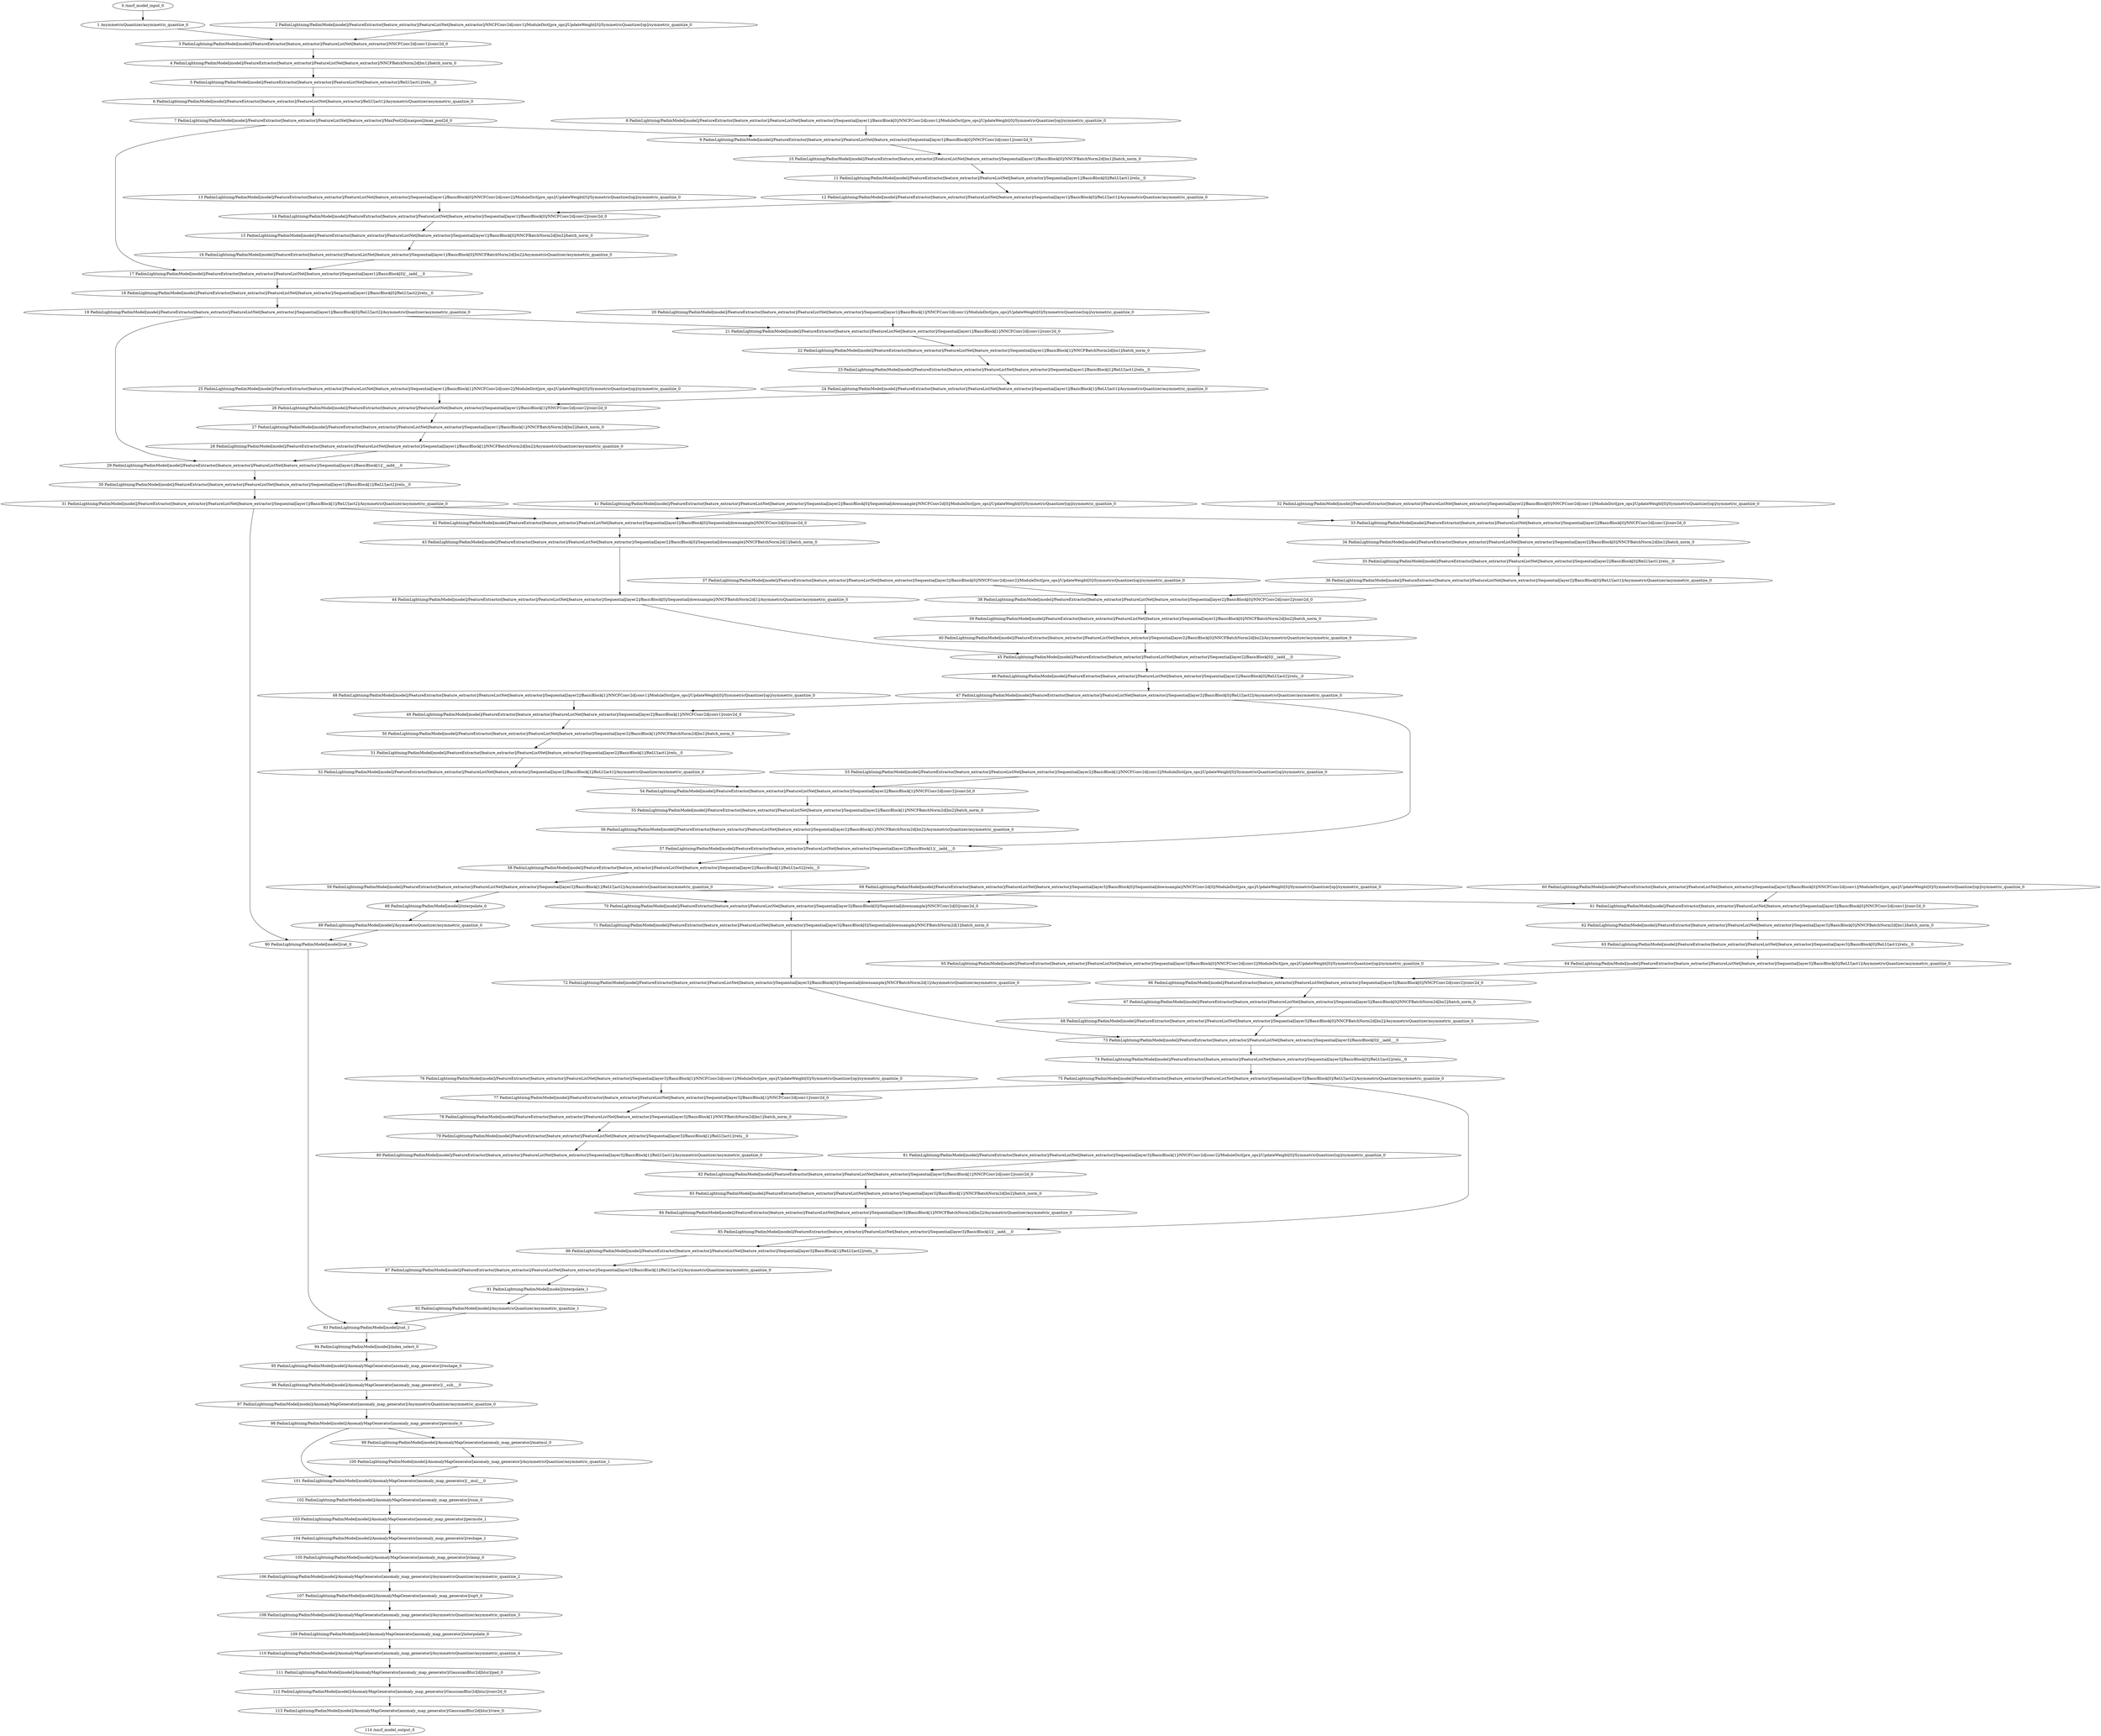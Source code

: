 strict digraph  {
"0 /nncf_model_input_0" [id=0, type=nncf_model_input];
"1 AsymmetricQuantizer/asymmetric_quantize_0" [id=1, type=asymmetric_quantize];
"2 PadimLightning/PadimModel[model]/FeatureExtractor[feature_extractor]/FeatureListNet[feature_extractor]/NNCFConv2d[conv1]/ModuleDict[pre_ops]/UpdateWeight[0]/SymmetricQuantizer[op]/symmetric_quantize_0" [id=2, type=symmetric_quantize];
"3 PadimLightning/PadimModel[model]/FeatureExtractor[feature_extractor]/FeatureListNet[feature_extractor]/NNCFConv2d[conv1]/conv2d_0" [id=3, type=conv2d];
"4 PadimLightning/PadimModel[model]/FeatureExtractor[feature_extractor]/FeatureListNet[feature_extractor]/NNCFBatchNorm2d[bn1]/batch_norm_0" [id=4, type=batch_norm];
"5 PadimLightning/PadimModel[model]/FeatureExtractor[feature_extractor]/FeatureListNet[feature_extractor]/ReLU[act1]/relu__0" [id=5, type=relu_];
"6 PadimLightning/PadimModel[model]/FeatureExtractor[feature_extractor]/FeatureListNet[feature_extractor]/ReLU[act1]/AsymmetricQuantizer/asymmetric_quantize_0" [id=6, type=asymmetric_quantize];
"7 PadimLightning/PadimModel[model]/FeatureExtractor[feature_extractor]/FeatureListNet[feature_extractor]/MaxPool2d[maxpool]/max_pool2d_0" [id=7, type=max_pool2d];
"8 PadimLightning/PadimModel[model]/FeatureExtractor[feature_extractor]/FeatureListNet[feature_extractor]/Sequential[layer1]/BasicBlock[0]/NNCFConv2d[conv1]/ModuleDict[pre_ops]/UpdateWeight[0]/SymmetricQuantizer[op]/symmetric_quantize_0" [id=8, type=symmetric_quantize];
"9 PadimLightning/PadimModel[model]/FeatureExtractor[feature_extractor]/FeatureListNet[feature_extractor]/Sequential[layer1]/BasicBlock[0]/NNCFConv2d[conv1]/conv2d_0" [id=9, type=conv2d];
"10 PadimLightning/PadimModel[model]/FeatureExtractor[feature_extractor]/FeatureListNet[feature_extractor]/Sequential[layer1]/BasicBlock[0]/NNCFBatchNorm2d[bn1]/batch_norm_0" [id=10, type=batch_norm];
"11 PadimLightning/PadimModel[model]/FeatureExtractor[feature_extractor]/FeatureListNet[feature_extractor]/Sequential[layer1]/BasicBlock[0]/ReLU[act1]/relu__0" [id=11, type=relu_];
"12 PadimLightning/PadimModel[model]/FeatureExtractor[feature_extractor]/FeatureListNet[feature_extractor]/Sequential[layer1]/BasicBlock[0]/ReLU[act1]/AsymmetricQuantizer/asymmetric_quantize_0" [id=12, type=asymmetric_quantize];
"13 PadimLightning/PadimModel[model]/FeatureExtractor[feature_extractor]/FeatureListNet[feature_extractor]/Sequential[layer1]/BasicBlock[0]/NNCFConv2d[conv2]/ModuleDict[pre_ops]/UpdateWeight[0]/SymmetricQuantizer[op]/symmetric_quantize_0" [id=13, type=symmetric_quantize];
"14 PadimLightning/PadimModel[model]/FeatureExtractor[feature_extractor]/FeatureListNet[feature_extractor]/Sequential[layer1]/BasicBlock[0]/NNCFConv2d[conv2]/conv2d_0" [id=14, type=conv2d];
"15 PadimLightning/PadimModel[model]/FeatureExtractor[feature_extractor]/FeatureListNet[feature_extractor]/Sequential[layer1]/BasicBlock[0]/NNCFBatchNorm2d[bn2]/batch_norm_0" [id=15, type=batch_norm];
"16 PadimLightning/PadimModel[model]/FeatureExtractor[feature_extractor]/FeatureListNet[feature_extractor]/Sequential[layer1]/BasicBlock[0]/NNCFBatchNorm2d[bn2]/AsymmetricQuantizer/asymmetric_quantize_0" [id=16, type=asymmetric_quantize];
"17 PadimLightning/PadimModel[model]/FeatureExtractor[feature_extractor]/FeatureListNet[feature_extractor]/Sequential[layer1]/BasicBlock[0]/__iadd___0" [id=17, type=__iadd__];
"18 PadimLightning/PadimModel[model]/FeatureExtractor[feature_extractor]/FeatureListNet[feature_extractor]/Sequential[layer1]/BasicBlock[0]/ReLU[act2]/relu__0" [id=18, type=relu_];
"19 PadimLightning/PadimModel[model]/FeatureExtractor[feature_extractor]/FeatureListNet[feature_extractor]/Sequential[layer1]/BasicBlock[0]/ReLU[act2]/AsymmetricQuantizer/asymmetric_quantize_0" [id=19, type=asymmetric_quantize];
"20 PadimLightning/PadimModel[model]/FeatureExtractor[feature_extractor]/FeatureListNet[feature_extractor]/Sequential[layer1]/BasicBlock[1]/NNCFConv2d[conv1]/ModuleDict[pre_ops]/UpdateWeight[0]/SymmetricQuantizer[op]/symmetric_quantize_0" [id=20, type=symmetric_quantize];
"21 PadimLightning/PadimModel[model]/FeatureExtractor[feature_extractor]/FeatureListNet[feature_extractor]/Sequential[layer1]/BasicBlock[1]/NNCFConv2d[conv1]/conv2d_0" [id=21, type=conv2d];
"22 PadimLightning/PadimModel[model]/FeatureExtractor[feature_extractor]/FeatureListNet[feature_extractor]/Sequential[layer1]/BasicBlock[1]/NNCFBatchNorm2d[bn1]/batch_norm_0" [id=22, type=batch_norm];
"23 PadimLightning/PadimModel[model]/FeatureExtractor[feature_extractor]/FeatureListNet[feature_extractor]/Sequential[layer1]/BasicBlock[1]/ReLU[act1]/relu__0" [id=23, type=relu_];
"24 PadimLightning/PadimModel[model]/FeatureExtractor[feature_extractor]/FeatureListNet[feature_extractor]/Sequential[layer1]/BasicBlock[1]/ReLU[act1]/AsymmetricQuantizer/asymmetric_quantize_0" [id=24, type=asymmetric_quantize];
"25 PadimLightning/PadimModel[model]/FeatureExtractor[feature_extractor]/FeatureListNet[feature_extractor]/Sequential[layer1]/BasicBlock[1]/NNCFConv2d[conv2]/ModuleDict[pre_ops]/UpdateWeight[0]/SymmetricQuantizer[op]/symmetric_quantize_0" [id=25, type=symmetric_quantize];
"26 PadimLightning/PadimModel[model]/FeatureExtractor[feature_extractor]/FeatureListNet[feature_extractor]/Sequential[layer1]/BasicBlock[1]/NNCFConv2d[conv2]/conv2d_0" [id=26, type=conv2d];
"27 PadimLightning/PadimModel[model]/FeatureExtractor[feature_extractor]/FeatureListNet[feature_extractor]/Sequential[layer1]/BasicBlock[1]/NNCFBatchNorm2d[bn2]/batch_norm_0" [id=27, type=batch_norm];
"28 PadimLightning/PadimModel[model]/FeatureExtractor[feature_extractor]/FeatureListNet[feature_extractor]/Sequential[layer1]/BasicBlock[1]/NNCFBatchNorm2d[bn2]/AsymmetricQuantizer/asymmetric_quantize_0" [id=28, type=asymmetric_quantize];
"29 PadimLightning/PadimModel[model]/FeatureExtractor[feature_extractor]/FeatureListNet[feature_extractor]/Sequential[layer1]/BasicBlock[1]/__iadd___0" [id=29, type=__iadd__];
"30 PadimLightning/PadimModel[model]/FeatureExtractor[feature_extractor]/FeatureListNet[feature_extractor]/Sequential[layer1]/BasicBlock[1]/ReLU[act2]/relu__0" [id=30, type=relu_];
"31 PadimLightning/PadimModel[model]/FeatureExtractor[feature_extractor]/FeatureListNet[feature_extractor]/Sequential[layer1]/BasicBlock[1]/ReLU[act2]/AsymmetricQuantizer/asymmetric_quantize_0" [id=31, type=asymmetric_quantize];
"32 PadimLightning/PadimModel[model]/FeatureExtractor[feature_extractor]/FeatureListNet[feature_extractor]/Sequential[layer2]/BasicBlock[0]/NNCFConv2d[conv1]/ModuleDict[pre_ops]/UpdateWeight[0]/SymmetricQuantizer[op]/symmetric_quantize_0" [id=32, type=symmetric_quantize];
"33 PadimLightning/PadimModel[model]/FeatureExtractor[feature_extractor]/FeatureListNet[feature_extractor]/Sequential[layer2]/BasicBlock[0]/NNCFConv2d[conv1]/conv2d_0" [id=33, type=conv2d];
"34 PadimLightning/PadimModel[model]/FeatureExtractor[feature_extractor]/FeatureListNet[feature_extractor]/Sequential[layer2]/BasicBlock[0]/NNCFBatchNorm2d[bn1]/batch_norm_0" [id=34, type=batch_norm];
"35 PadimLightning/PadimModel[model]/FeatureExtractor[feature_extractor]/FeatureListNet[feature_extractor]/Sequential[layer2]/BasicBlock[0]/ReLU[act1]/relu__0" [id=35, type=relu_];
"36 PadimLightning/PadimModel[model]/FeatureExtractor[feature_extractor]/FeatureListNet[feature_extractor]/Sequential[layer2]/BasicBlock[0]/ReLU[act1]/AsymmetricQuantizer/asymmetric_quantize_0" [id=36, type=asymmetric_quantize];
"37 PadimLightning/PadimModel[model]/FeatureExtractor[feature_extractor]/FeatureListNet[feature_extractor]/Sequential[layer2]/BasicBlock[0]/NNCFConv2d[conv2]/ModuleDict[pre_ops]/UpdateWeight[0]/SymmetricQuantizer[op]/symmetric_quantize_0" [id=37, type=symmetric_quantize];
"38 PadimLightning/PadimModel[model]/FeatureExtractor[feature_extractor]/FeatureListNet[feature_extractor]/Sequential[layer2]/BasicBlock[0]/NNCFConv2d[conv2]/conv2d_0" [id=38, type=conv2d];
"39 PadimLightning/PadimModel[model]/FeatureExtractor[feature_extractor]/FeatureListNet[feature_extractor]/Sequential[layer2]/BasicBlock[0]/NNCFBatchNorm2d[bn2]/batch_norm_0" [id=39, type=batch_norm];
"40 PadimLightning/PadimModel[model]/FeatureExtractor[feature_extractor]/FeatureListNet[feature_extractor]/Sequential[layer2]/BasicBlock[0]/NNCFBatchNorm2d[bn2]/AsymmetricQuantizer/asymmetric_quantize_0" [id=40, type=asymmetric_quantize];
"41 PadimLightning/PadimModel[model]/FeatureExtractor[feature_extractor]/FeatureListNet[feature_extractor]/Sequential[layer2]/BasicBlock[0]/Sequential[downsample]/NNCFConv2d[0]/ModuleDict[pre_ops]/UpdateWeight[0]/SymmetricQuantizer[op]/symmetric_quantize_0" [id=41, type=symmetric_quantize];
"42 PadimLightning/PadimModel[model]/FeatureExtractor[feature_extractor]/FeatureListNet[feature_extractor]/Sequential[layer2]/BasicBlock[0]/Sequential[downsample]/NNCFConv2d[0]/conv2d_0" [id=42, type=conv2d];
"43 PadimLightning/PadimModel[model]/FeatureExtractor[feature_extractor]/FeatureListNet[feature_extractor]/Sequential[layer2]/BasicBlock[0]/Sequential[downsample]/NNCFBatchNorm2d[1]/batch_norm_0" [id=43, type=batch_norm];
"44 PadimLightning/PadimModel[model]/FeatureExtractor[feature_extractor]/FeatureListNet[feature_extractor]/Sequential[layer2]/BasicBlock[0]/Sequential[downsample]/NNCFBatchNorm2d[1]/AsymmetricQuantizer/asymmetric_quantize_0" [id=44, type=asymmetric_quantize];
"45 PadimLightning/PadimModel[model]/FeatureExtractor[feature_extractor]/FeatureListNet[feature_extractor]/Sequential[layer2]/BasicBlock[0]/__iadd___0" [id=45, type=__iadd__];
"46 PadimLightning/PadimModel[model]/FeatureExtractor[feature_extractor]/FeatureListNet[feature_extractor]/Sequential[layer2]/BasicBlock[0]/ReLU[act2]/relu__0" [id=46, type=relu_];
"47 PadimLightning/PadimModel[model]/FeatureExtractor[feature_extractor]/FeatureListNet[feature_extractor]/Sequential[layer2]/BasicBlock[0]/ReLU[act2]/AsymmetricQuantizer/asymmetric_quantize_0" [id=47, type=asymmetric_quantize];
"48 PadimLightning/PadimModel[model]/FeatureExtractor[feature_extractor]/FeatureListNet[feature_extractor]/Sequential[layer2]/BasicBlock[1]/NNCFConv2d[conv1]/ModuleDict[pre_ops]/UpdateWeight[0]/SymmetricQuantizer[op]/symmetric_quantize_0" [id=48, type=symmetric_quantize];
"49 PadimLightning/PadimModel[model]/FeatureExtractor[feature_extractor]/FeatureListNet[feature_extractor]/Sequential[layer2]/BasicBlock[1]/NNCFConv2d[conv1]/conv2d_0" [id=49, type=conv2d];
"50 PadimLightning/PadimModel[model]/FeatureExtractor[feature_extractor]/FeatureListNet[feature_extractor]/Sequential[layer2]/BasicBlock[1]/NNCFBatchNorm2d[bn1]/batch_norm_0" [id=50, type=batch_norm];
"51 PadimLightning/PadimModel[model]/FeatureExtractor[feature_extractor]/FeatureListNet[feature_extractor]/Sequential[layer2]/BasicBlock[1]/ReLU[act1]/relu__0" [id=51, type=relu_];
"52 PadimLightning/PadimModel[model]/FeatureExtractor[feature_extractor]/FeatureListNet[feature_extractor]/Sequential[layer2]/BasicBlock[1]/ReLU[act1]/AsymmetricQuantizer/asymmetric_quantize_0" [id=52, type=asymmetric_quantize];
"53 PadimLightning/PadimModel[model]/FeatureExtractor[feature_extractor]/FeatureListNet[feature_extractor]/Sequential[layer2]/BasicBlock[1]/NNCFConv2d[conv2]/ModuleDict[pre_ops]/UpdateWeight[0]/SymmetricQuantizer[op]/symmetric_quantize_0" [id=53, type=symmetric_quantize];
"54 PadimLightning/PadimModel[model]/FeatureExtractor[feature_extractor]/FeatureListNet[feature_extractor]/Sequential[layer2]/BasicBlock[1]/NNCFConv2d[conv2]/conv2d_0" [id=54, type=conv2d];
"55 PadimLightning/PadimModel[model]/FeatureExtractor[feature_extractor]/FeatureListNet[feature_extractor]/Sequential[layer2]/BasicBlock[1]/NNCFBatchNorm2d[bn2]/batch_norm_0" [id=55, type=batch_norm];
"56 PadimLightning/PadimModel[model]/FeatureExtractor[feature_extractor]/FeatureListNet[feature_extractor]/Sequential[layer2]/BasicBlock[1]/NNCFBatchNorm2d[bn2]/AsymmetricQuantizer/asymmetric_quantize_0" [id=56, type=asymmetric_quantize];
"57 PadimLightning/PadimModel[model]/FeatureExtractor[feature_extractor]/FeatureListNet[feature_extractor]/Sequential[layer2]/BasicBlock[1]/__iadd___0" [id=57, type=__iadd__];
"58 PadimLightning/PadimModel[model]/FeatureExtractor[feature_extractor]/FeatureListNet[feature_extractor]/Sequential[layer2]/BasicBlock[1]/ReLU[act2]/relu__0" [id=58, type=relu_];
"59 PadimLightning/PadimModel[model]/FeatureExtractor[feature_extractor]/FeatureListNet[feature_extractor]/Sequential[layer2]/BasicBlock[1]/ReLU[act2]/AsymmetricQuantizer/asymmetric_quantize_0" [id=59, type=asymmetric_quantize];
"60 PadimLightning/PadimModel[model]/FeatureExtractor[feature_extractor]/FeatureListNet[feature_extractor]/Sequential[layer3]/BasicBlock[0]/NNCFConv2d[conv1]/ModuleDict[pre_ops]/UpdateWeight[0]/SymmetricQuantizer[op]/symmetric_quantize_0" [id=60, type=symmetric_quantize];
"61 PadimLightning/PadimModel[model]/FeatureExtractor[feature_extractor]/FeatureListNet[feature_extractor]/Sequential[layer3]/BasicBlock[0]/NNCFConv2d[conv1]/conv2d_0" [id=61, type=conv2d];
"62 PadimLightning/PadimModel[model]/FeatureExtractor[feature_extractor]/FeatureListNet[feature_extractor]/Sequential[layer3]/BasicBlock[0]/NNCFBatchNorm2d[bn1]/batch_norm_0" [id=62, type=batch_norm];
"63 PadimLightning/PadimModel[model]/FeatureExtractor[feature_extractor]/FeatureListNet[feature_extractor]/Sequential[layer3]/BasicBlock[0]/ReLU[act1]/relu__0" [id=63, type=relu_];
"64 PadimLightning/PadimModel[model]/FeatureExtractor[feature_extractor]/FeatureListNet[feature_extractor]/Sequential[layer3]/BasicBlock[0]/ReLU[act1]/AsymmetricQuantizer/asymmetric_quantize_0" [id=64, type=asymmetric_quantize];
"65 PadimLightning/PadimModel[model]/FeatureExtractor[feature_extractor]/FeatureListNet[feature_extractor]/Sequential[layer3]/BasicBlock[0]/NNCFConv2d[conv2]/ModuleDict[pre_ops]/UpdateWeight[0]/SymmetricQuantizer[op]/symmetric_quantize_0" [id=65, type=symmetric_quantize];
"66 PadimLightning/PadimModel[model]/FeatureExtractor[feature_extractor]/FeatureListNet[feature_extractor]/Sequential[layer3]/BasicBlock[0]/NNCFConv2d[conv2]/conv2d_0" [id=66, type=conv2d];
"67 PadimLightning/PadimModel[model]/FeatureExtractor[feature_extractor]/FeatureListNet[feature_extractor]/Sequential[layer3]/BasicBlock[0]/NNCFBatchNorm2d[bn2]/batch_norm_0" [id=67, type=batch_norm];
"68 PadimLightning/PadimModel[model]/FeatureExtractor[feature_extractor]/FeatureListNet[feature_extractor]/Sequential[layer3]/BasicBlock[0]/NNCFBatchNorm2d[bn2]/AsymmetricQuantizer/asymmetric_quantize_0" [id=68, type=asymmetric_quantize];
"69 PadimLightning/PadimModel[model]/FeatureExtractor[feature_extractor]/FeatureListNet[feature_extractor]/Sequential[layer3]/BasicBlock[0]/Sequential[downsample]/NNCFConv2d[0]/ModuleDict[pre_ops]/UpdateWeight[0]/SymmetricQuantizer[op]/symmetric_quantize_0" [id=69, type=symmetric_quantize];
"70 PadimLightning/PadimModel[model]/FeatureExtractor[feature_extractor]/FeatureListNet[feature_extractor]/Sequential[layer3]/BasicBlock[0]/Sequential[downsample]/NNCFConv2d[0]/conv2d_0" [id=70, type=conv2d];
"71 PadimLightning/PadimModel[model]/FeatureExtractor[feature_extractor]/FeatureListNet[feature_extractor]/Sequential[layer3]/BasicBlock[0]/Sequential[downsample]/NNCFBatchNorm2d[1]/batch_norm_0" [id=71, type=batch_norm];
"72 PadimLightning/PadimModel[model]/FeatureExtractor[feature_extractor]/FeatureListNet[feature_extractor]/Sequential[layer3]/BasicBlock[0]/Sequential[downsample]/NNCFBatchNorm2d[1]/AsymmetricQuantizer/asymmetric_quantize_0" [id=72, type=asymmetric_quantize];
"73 PadimLightning/PadimModel[model]/FeatureExtractor[feature_extractor]/FeatureListNet[feature_extractor]/Sequential[layer3]/BasicBlock[0]/__iadd___0" [id=73, type=__iadd__];
"74 PadimLightning/PadimModel[model]/FeatureExtractor[feature_extractor]/FeatureListNet[feature_extractor]/Sequential[layer3]/BasicBlock[0]/ReLU[act2]/relu__0" [id=74, type=relu_];
"75 PadimLightning/PadimModel[model]/FeatureExtractor[feature_extractor]/FeatureListNet[feature_extractor]/Sequential[layer3]/BasicBlock[0]/ReLU[act2]/AsymmetricQuantizer/asymmetric_quantize_0" [id=75, type=asymmetric_quantize];
"76 PadimLightning/PadimModel[model]/FeatureExtractor[feature_extractor]/FeatureListNet[feature_extractor]/Sequential[layer3]/BasicBlock[1]/NNCFConv2d[conv1]/ModuleDict[pre_ops]/UpdateWeight[0]/SymmetricQuantizer[op]/symmetric_quantize_0" [id=76, type=symmetric_quantize];
"77 PadimLightning/PadimModel[model]/FeatureExtractor[feature_extractor]/FeatureListNet[feature_extractor]/Sequential[layer3]/BasicBlock[1]/NNCFConv2d[conv1]/conv2d_0" [id=77, type=conv2d];
"78 PadimLightning/PadimModel[model]/FeatureExtractor[feature_extractor]/FeatureListNet[feature_extractor]/Sequential[layer3]/BasicBlock[1]/NNCFBatchNorm2d[bn1]/batch_norm_0" [id=78, type=batch_norm];
"79 PadimLightning/PadimModel[model]/FeatureExtractor[feature_extractor]/FeatureListNet[feature_extractor]/Sequential[layer3]/BasicBlock[1]/ReLU[act1]/relu__0" [id=79, type=relu_];
"80 PadimLightning/PadimModel[model]/FeatureExtractor[feature_extractor]/FeatureListNet[feature_extractor]/Sequential[layer3]/BasicBlock[1]/ReLU[act1]/AsymmetricQuantizer/asymmetric_quantize_0" [id=80, type=asymmetric_quantize];
"81 PadimLightning/PadimModel[model]/FeatureExtractor[feature_extractor]/FeatureListNet[feature_extractor]/Sequential[layer3]/BasicBlock[1]/NNCFConv2d[conv2]/ModuleDict[pre_ops]/UpdateWeight[0]/SymmetricQuantizer[op]/symmetric_quantize_0" [id=81, type=symmetric_quantize];
"82 PadimLightning/PadimModel[model]/FeatureExtractor[feature_extractor]/FeatureListNet[feature_extractor]/Sequential[layer3]/BasicBlock[1]/NNCFConv2d[conv2]/conv2d_0" [id=82, type=conv2d];
"83 PadimLightning/PadimModel[model]/FeatureExtractor[feature_extractor]/FeatureListNet[feature_extractor]/Sequential[layer3]/BasicBlock[1]/NNCFBatchNorm2d[bn2]/batch_norm_0" [id=83, type=batch_norm];
"84 PadimLightning/PadimModel[model]/FeatureExtractor[feature_extractor]/FeatureListNet[feature_extractor]/Sequential[layer3]/BasicBlock[1]/NNCFBatchNorm2d[bn2]/AsymmetricQuantizer/asymmetric_quantize_0" [id=84, type=asymmetric_quantize];
"85 PadimLightning/PadimModel[model]/FeatureExtractor[feature_extractor]/FeatureListNet[feature_extractor]/Sequential[layer3]/BasicBlock[1]/__iadd___0" [id=85, type=__iadd__];
"86 PadimLightning/PadimModel[model]/FeatureExtractor[feature_extractor]/FeatureListNet[feature_extractor]/Sequential[layer3]/BasicBlock[1]/ReLU[act2]/relu__0" [id=86, type=relu_];
"87 PadimLightning/PadimModel[model]/FeatureExtractor[feature_extractor]/FeatureListNet[feature_extractor]/Sequential[layer3]/BasicBlock[1]/ReLU[act2]/AsymmetricQuantizer/asymmetric_quantize_0" [id=87, type=asymmetric_quantize];
"88 PadimLightning/PadimModel[model]/interpolate_0" [id=88, type=interpolate];
"89 PadimLightning/PadimModel[model]/AsymmetricQuantizer/asymmetric_quantize_0" [id=89, type=asymmetric_quantize];
"90 PadimLightning/PadimModel[model]/cat_0" [id=90, type=cat];
"91 PadimLightning/PadimModel[model]/interpolate_1" [id=91, type=interpolate];
"92 PadimLightning/PadimModel[model]/AsymmetricQuantizer/asymmetric_quantize_1" [id=92, type=asymmetric_quantize];
"93 PadimLightning/PadimModel[model]/cat_1" [id=93, type=cat];
"94 PadimLightning/PadimModel[model]/index_select_0" [id=94, type=index_select];
"95 PadimLightning/PadimModel[model]/AnomalyMapGenerator[anomaly_map_generator]/reshape_0" [id=95, type=reshape];
"96 PadimLightning/PadimModel[model]/AnomalyMapGenerator[anomaly_map_generator]/__sub___0" [id=96, type=__sub__];
"97 PadimLightning/PadimModel[model]/AnomalyMapGenerator[anomaly_map_generator]/AsymmetricQuantizer/asymmetric_quantize_0" [id=97, type=asymmetric_quantize];
"98 PadimLightning/PadimModel[model]/AnomalyMapGenerator[anomaly_map_generator]/permute_0" [id=98, type=permute];
"99 PadimLightning/PadimModel[model]/AnomalyMapGenerator[anomaly_map_generator]/matmul_0" [id=99, type=matmul];
"100 PadimLightning/PadimModel[model]/AnomalyMapGenerator[anomaly_map_generator]/AsymmetricQuantizer/asymmetric_quantize_1" [id=100, type=asymmetric_quantize];
"101 PadimLightning/PadimModel[model]/AnomalyMapGenerator[anomaly_map_generator]/__mul___0" [id=101, type=__mul__];
"102 PadimLightning/PadimModel[model]/AnomalyMapGenerator[anomaly_map_generator]/sum_0" [id=102, type=sum];
"103 PadimLightning/PadimModel[model]/AnomalyMapGenerator[anomaly_map_generator]/permute_1" [id=103, type=permute];
"104 PadimLightning/PadimModel[model]/AnomalyMapGenerator[anomaly_map_generator]/reshape_1" [id=104, type=reshape];
"105 PadimLightning/PadimModel[model]/AnomalyMapGenerator[anomaly_map_generator]/clamp_0" [id=105, type=clamp];
"106 PadimLightning/PadimModel[model]/AnomalyMapGenerator[anomaly_map_generator]/AsymmetricQuantizer/asymmetric_quantize_2" [id=106, type=asymmetric_quantize];
"107 PadimLightning/PadimModel[model]/AnomalyMapGenerator[anomaly_map_generator]/sqrt_0" [id=107, type=sqrt];
"108 PadimLightning/PadimModel[model]/AnomalyMapGenerator[anomaly_map_generator]/AsymmetricQuantizer/asymmetric_quantize_3" [id=108, type=asymmetric_quantize];
"109 PadimLightning/PadimModel[model]/AnomalyMapGenerator[anomaly_map_generator]/interpolate_0" [id=109, type=interpolate];
"110 PadimLightning/PadimModel[model]/AnomalyMapGenerator[anomaly_map_generator]/AsymmetricQuantizer/asymmetric_quantize_4" [id=110, type=asymmetric_quantize];
"111 PadimLightning/PadimModel[model]/AnomalyMapGenerator[anomaly_map_generator]/GaussianBlur2d[blur]/pad_0" [id=111, type=pad];
"112 PadimLightning/PadimModel[model]/AnomalyMapGenerator[anomaly_map_generator]/GaussianBlur2d[blur]/conv2d_0" [id=112, type=conv2d];
"113 PadimLightning/PadimModel[model]/AnomalyMapGenerator[anomaly_map_generator]/GaussianBlur2d[blur]/view_0" [id=113, type=view];
"114 /nncf_model_output_0" [id=114, type=nncf_model_output];
"0 /nncf_model_input_0" -> "1 AsymmetricQuantizer/asymmetric_quantize_0";
"1 AsymmetricQuantizer/asymmetric_quantize_0" -> "3 PadimLightning/PadimModel[model]/FeatureExtractor[feature_extractor]/FeatureListNet[feature_extractor]/NNCFConv2d[conv1]/conv2d_0";
"2 PadimLightning/PadimModel[model]/FeatureExtractor[feature_extractor]/FeatureListNet[feature_extractor]/NNCFConv2d[conv1]/ModuleDict[pre_ops]/UpdateWeight[0]/SymmetricQuantizer[op]/symmetric_quantize_0" -> "3 PadimLightning/PadimModel[model]/FeatureExtractor[feature_extractor]/FeatureListNet[feature_extractor]/NNCFConv2d[conv1]/conv2d_0";
"3 PadimLightning/PadimModel[model]/FeatureExtractor[feature_extractor]/FeatureListNet[feature_extractor]/NNCFConv2d[conv1]/conv2d_0" -> "4 PadimLightning/PadimModel[model]/FeatureExtractor[feature_extractor]/FeatureListNet[feature_extractor]/NNCFBatchNorm2d[bn1]/batch_norm_0";
"4 PadimLightning/PadimModel[model]/FeatureExtractor[feature_extractor]/FeatureListNet[feature_extractor]/NNCFBatchNorm2d[bn1]/batch_norm_0" -> "5 PadimLightning/PadimModel[model]/FeatureExtractor[feature_extractor]/FeatureListNet[feature_extractor]/ReLU[act1]/relu__0";
"5 PadimLightning/PadimModel[model]/FeatureExtractor[feature_extractor]/FeatureListNet[feature_extractor]/ReLU[act1]/relu__0" -> "6 PadimLightning/PadimModel[model]/FeatureExtractor[feature_extractor]/FeatureListNet[feature_extractor]/ReLU[act1]/AsymmetricQuantizer/asymmetric_quantize_0";
"6 PadimLightning/PadimModel[model]/FeatureExtractor[feature_extractor]/FeatureListNet[feature_extractor]/ReLU[act1]/AsymmetricQuantizer/asymmetric_quantize_0" -> "7 PadimLightning/PadimModel[model]/FeatureExtractor[feature_extractor]/FeatureListNet[feature_extractor]/MaxPool2d[maxpool]/max_pool2d_0";
"7 PadimLightning/PadimModel[model]/FeatureExtractor[feature_extractor]/FeatureListNet[feature_extractor]/MaxPool2d[maxpool]/max_pool2d_0" -> "9 PadimLightning/PadimModel[model]/FeatureExtractor[feature_extractor]/FeatureListNet[feature_extractor]/Sequential[layer1]/BasicBlock[0]/NNCFConv2d[conv1]/conv2d_0";
"7 PadimLightning/PadimModel[model]/FeatureExtractor[feature_extractor]/FeatureListNet[feature_extractor]/MaxPool2d[maxpool]/max_pool2d_0" -> "17 PadimLightning/PadimModel[model]/FeatureExtractor[feature_extractor]/FeatureListNet[feature_extractor]/Sequential[layer1]/BasicBlock[0]/__iadd___0";
"8 PadimLightning/PadimModel[model]/FeatureExtractor[feature_extractor]/FeatureListNet[feature_extractor]/Sequential[layer1]/BasicBlock[0]/NNCFConv2d[conv1]/ModuleDict[pre_ops]/UpdateWeight[0]/SymmetricQuantizer[op]/symmetric_quantize_0" -> "9 PadimLightning/PadimModel[model]/FeatureExtractor[feature_extractor]/FeatureListNet[feature_extractor]/Sequential[layer1]/BasicBlock[0]/NNCFConv2d[conv1]/conv2d_0";
"9 PadimLightning/PadimModel[model]/FeatureExtractor[feature_extractor]/FeatureListNet[feature_extractor]/Sequential[layer1]/BasicBlock[0]/NNCFConv2d[conv1]/conv2d_0" -> "10 PadimLightning/PadimModel[model]/FeatureExtractor[feature_extractor]/FeatureListNet[feature_extractor]/Sequential[layer1]/BasicBlock[0]/NNCFBatchNorm2d[bn1]/batch_norm_0";
"10 PadimLightning/PadimModel[model]/FeatureExtractor[feature_extractor]/FeatureListNet[feature_extractor]/Sequential[layer1]/BasicBlock[0]/NNCFBatchNorm2d[bn1]/batch_norm_0" -> "11 PadimLightning/PadimModel[model]/FeatureExtractor[feature_extractor]/FeatureListNet[feature_extractor]/Sequential[layer1]/BasicBlock[0]/ReLU[act1]/relu__0";
"11 PadimLightning/PadimModel[model]/FeatureExtractor[feature_extractor]/FeatureListNet[feature_extractor]/Sequential[layer1]/BasicBlock[0]/ReLU[act1]/relu__0" -> "12 PadimLightning/PadimModel[model]/FeatureExtractor[feature_extractor]/FeatureListNet[feature_extractor]/Sequential[layer1]/BasicBlock[0]/ReLU[act1]/AsymmetricQuantizer/asymmetric_quantize_0";
"12 PadimLightning/PadimModel[model]/FeatureExtractor[feature_extractor]/FeatureListNet[feature_extractor]/Sequential[layer1]/BasicBlock[0]/ReLU[act1]/AsymmetricQuantizer/asymmetric_quantize_0" -> "14 PadimLightning/PadimModel[model]/FeatureExtractor[feature_extractor]/FeatureListNet[feature_extractor]/Sequential[layer1]/BasicBlock[0]/NNCFConv2d[conv2]/conv2d_0";
"13 PadimLightning/PadimModel[model]/FeatureExtractor[feature_extractor]/FeatureListNet[feature_extractor]/Sequential[layer1]/BasicBlock[0]/NNCFConv2d[conv2]/ModuleDict[pre_ops]/UpdateWeight[0]/SymmetricQuantizer[op]/symmetric_quantize_0" -> "14 PadimLightning/PadimModel[model]/FeatureExtractor[feature_extractor]/FeatureListNet[feature_extractor]/Sequential[layer1]/BasicBlock[0]/NNCFConv2d[conv2]/conv2d_0";
"14 PadimLightning/PadimModel[model]/FeatureExtractor[feature_extractor]/FeatureListNet[feature_extractor]/Sequential[layer1]/BasicBlock[0]/NNCFConv2d[conv2]/conv2d_0" -> "15 PadimLightning/PadimModel[model]/FeatureExtractor[feature_extractor]/FeatureListNet[feature_extractor]/Sequential[layer1]/BasicBlock[0]/NNCFBatchNorm2d[bn2]/batch_norm_0";
"15 PadimLightning/PadimModel[model]/FeatureExtractor[feature_extractor]/FeatureListNet[feature_extractor]/Sequential[layer1]/BasicBlock[0]/NNCFBatchNorm2d[bn2]/batch_norm_0" -> "16 PadimLightning/PadimModel[model]/FeatureExtractor[feature_extractor]/FeatureListNet[feature_extractor]/Sequential[layer1]/BasicBlock[0]/NNCFBatchNorm2d[bn2]/AsymmetricQuantizer/asymmetric_quantize_0";
"16 PadimLightning/PadimModel[model]/FeatureExtractor[feature_extractor]/FeatureListNet[feature_extractor]/Sequential[layer1]/BasicBlock[0]/NNCFBatchNorm2d[bn2]/AsymmetricQuantizer/asymmetric_quantize_0" -> "17 PadimLightning/PadimModel[model]/FeatureExtractor[feature_extractor]/FeatureListNet[feature_extractor]/Sequential[layer1]/BasicBlock[0]/__iadd___0";
"17 PadimLightning/PadimModel[model]/FeatureExtractor[feature_extractor]/FeatureListNet[feature_extractor]/Sequential[layer1]/BasicBlock[0]/__iadd___0" -> "18 PadimLightning/PadimModel[model]/FeatureExtractor[feature_extractor]/FeatureListNet[feature_extractor]/Sequential[layer1]/BasicBlock[0]/ReLU[act2]/relu__0";
"18 PadimLightning/PadimModel[model]/FeatureExtractor[feature_extractor]/FeatureListNet[feature_extractor]/Sequential[layer1]/BasicBlock[0]/ReLU[act2]/relu__0" -> "19 PadimLightning/PadimModel[model]/FeatureExtractor[feature_extractor]/FeatureListNet[feature_extractor]/Sequential[layer1]/BasicBlock[0]/ReLU[act2]/AsymmetricQuantizer/asymmetric_quantize_0";
"19 PadimLightning/PadimModel[model]/FeatureExtractor[feature_extractor]/FeatureListNet[feature_extractor]/Sequential[layer1]/BasicBlock[0]/ReLU[act2]/AsymmetricQuantizer/asymmetric_quantize_0" -> "21 PadimLightning/PadimModel[model]/FeatureExtractor[feature_extractor]/FeatureListNet[feature_extractor]/Sequential[layer1]/BasicBlock[1]/NNCFConv2d[conv1]/conv2d_0";
"19 PadimLightning/PadimModel[model]/FeatureExtractor[feature_extractor]/FeatureListNet[feature_extractor]/Sequential[layer1]/BasicBlock[0]/ReLU[act2]/AsymmetricQuantizer/asymmetric_quantize_0" -> "29 PadimLightning/PadimModel[model]/FeatureExtractor[feature_extractor]/FeatureListNet[feature_extractor]/Sequential[layer1]/BasicBlock[1]/__iadd___0";
"20 PadimLightning/PadimModel[model]/FeatureExtractor[feature_extractor]/FeatureListNet[feature_extractor]/Sequential[layer1]/BasicBlock[1]/NNCFConv2d[conv1]/ModuleDict[pre_ops]/UpdateWeight[0]/SymmetricQuantizer[op]/symmetric_quantize_0" -> "21 PadimLightning/PadimModel[model]/FeatureExtractor[feature_extractor]/FeatureListNet[feature_extractor]/Sequential[layer1]/BasicBlock[1]/NNCFConv2d[conv1]/conv2d_0";
"21 PadimLightning/PadimModel[model]/FeatureExtractor[feature_extractor]/FeatureListNet[feature_extractor]/Sequential[layer1]/BasicBlock[1]/NNCFConv2d[conv1]/conv2d_0" -> "22 PadimLightning/PadimModel[model]/FeatureExtractor[feature_extractor]/FeatureListNet[feature_extractor]/Sequential[layer1]/BasicBlock[1]/NNCFBatchNorm2d[bn1]/batch_norm_0";
"22 PadimLightning/PadimModel[model]/FeatureExtractor[feature_extractor]/FeatureListNet[feature_extractor]/Sequential[layer1]/BasicBlock[1]/NNCFBatchNorm2d[bn1]/batch_norm_0" -> "23 PadimLightning/PadimModel[model]/FeatureExtractor[feature_extractor]/FeatureListNet[feature_extractor]/Sequential[layer1]/BasicBlock[1]/ReLU[act1]/relu__0";
"23 PadimLightning/PadimModel[model]/FeatureExtractor[feature_extractor]/FeatureListNet[feature_extractor]/Sequential[layer1]/BasicBlock[1]/ReLU[act1]/relu__0" -> "24 PadimLightning/PadimModel[model]/FeatureExtractor[feature_extractor]/FeatureListNet[feature_extractor]/Sequential[layer1]/BasicBlock[1]/ReLU[act1]/AsymmetricQuantizer/asymmetric_quantize_0";
"24 PadimLightning/PadimModel[model]/FeatureExtractor[feature_extractor]/FeatureListNet[feature_extractor]/Sequential[layer1]/BasicBlock[1]/ReLU[act1]/AsymmetricQuantizer/asymmetric_quantize_0" -> "26 PadimLightning/PadimModel[model]/FeatureExtractor[feature_extractor]/FeatureListNet[feature_extractor]/Sequential[layer1]/BasicBlock[1]/NNCFConv2d[conv2]/conv2d_0";
"25 PadimLightning/PadimModel[model]/FeatureExtractor[feature_extractor]/FeatureListNet[feature_extractor]/Sequential[layer1]/BasicBlock[1]/NNCFConv2d[conv2]/ModuleDict[pre_ops]/UpdateWeight[0]/SymmetricQuantizer[op]/symmetric_quantize_0" -> "26 PadimLightning/PadimModel[model]/FeatureExtractor[feature_extractor]/FeatureListNet[feature_extractor]/Sequential[layer1]/BasicBlock[1]/NNCFConv2d[conv2]/conv2d_0";
"26 PadimLightning/PadimModel[model]/FeatureExtractor[feature_extractor]/FeatureListNet[feature_extractor]/Sequential[layer1]/BasicBlock[1]/NNCFConv2d[conv2]/conv2d_0" -> "27 PadimLightning/PadimModel[model]/FeatureExtractor[feature_extractor]/FeatureListNet[feature_extractor]/Sequential[layer1]/BasicBlock[1]/NNCFBatchNorm2d[bn2]/batch_norm_0";
"27 PadimLightning/PadimModel[model]/FeatureExtractor[feature_extractor]/FeatureListNet[feature_extractor]/Sequential[layer1]/BasicBlock[1]/NNCFBatchNorm2d[bn2]/batch_norm_0" -> "28 PadimLightning/PadimModel[model]/FeatureExtractor[feature_extractor]/FeatureListNet[feature_extractor]/Sequential[layer1]/BasicBlock[1]/NNCFBatchNorm2d[bn2]/AsymmetricQuantizer/asymmetric_quantize_0";
"28 PadimLightning/PadimModel[model]/FeatureExtractor[feature_extractor]/FeatureListNet[feature_extractor]/Sequential[layer1]/BasicBlock[1]/NNCFBatchNorm2d[bn2]/AsymmetricQuantizer/asymmetric_quantize_0" -> "29 PadimLightning/PadimModel[model]/FeatureExtractor[feature_extractor]/FeatureListNet[feature_extractor]/Sequential[layer1]/BasicBlock[1]/__iadd___0";
"29 PadimLightning/PadimModel[model]/FeatureExtractor[feature_extractor]/FeatureListNet[feature_extractor]/Sequential[layer1]/BasicBlock[1]/__iadd___0" -> "30 PadimLightning/PadimModel[model]/FeatureExtractor[feature_extractor]/FeatureListNet[feature_extractor]/Sequential[layer1]/BasicBlock[1]/ReLU[act2]/relu__0";
"30 PadimLightning/PadimModel[model]/FeatureExtractor[feature_extractor]/FeatureListNet[feature_extractor]/Sequential[layer1]/BasicBlock[1]/ReLU[act2]/relu__0" -> "31 PadimLightning/PadimModel[model]/FeatureExtractor[feature_extractor]/FeatureListNet[feature_extractor]/Sequential[layer1]/BasicBlock[1]/ReLU[act2]/AsymmetricQuantizer/asymmetric_quantize_0";
"31 PadimLightning/PadimModel[model]/FeatureExtractor[feature_extractor]/FeatureListNet[feature_extractor]/Sequential[layer1]/BasicBlock[1]/ReLU[act2]/AsymmetricQuantizer/asymmetric_quantize_0" -> "33 PadimLightning/PadimModel[model]/FeatureExtractor[feature_extractor]/FeatureListNet[feature_extractor]/Sequential[layer2]/BasicBlock[0]/NNCFConv2d[conv1]/conv2d_0";
"31 PadimLightning/PadimModel[model]/FeatureExtractor[feature_extractor]/FeatureListNet[feature_extractor]/Sequential[layer1]/BasicBlock[1]/ReLU[act2]/AsymmetricQuantizer/asymmetric_quantize_0" -> "42 PadimLightning/PadimModel[model]/FeatureExtractor[feature_extractor]/FeatureListNet[feature_extractor]/Sequential[layer2]/BasicBlock[0]/Sequential[downsample]/NNCFConv2d[0]/conv2d_0";
"31 PadimLightning/PadimModel[model]/FeatureExtractor[feature_extractor]/FeatureListNet[feature_extractor]/Sequential[layer1]/BasicBlock[1]/ReLU[act2]/AsymmetricQuantizer/asymmetric_quantize_0" -> "90 PadimLightning/PadimModel[model]/cat_0";
"32 PadimLightning/PadimModel[model]/FeatureExtractor[feature_extractor]/FeatureListNet[feature_extractor]/Sequential[layer2]/BasicBlock[0]/NNCFConv2d[conv1]/ModuleDict[pre_ops]/UpdateWeight[0]/SymmetricQuantizer[op]/symmetric_quantize_0" -> "33 PadimLightning/PadimModel[model]/FeatureExtractor[feature_extractor]/FeatureListNet[feature_extractor]/Sequential[layer2]/BasicBlock[0]/NNCFConv2d[conv1]/conv2d_0";
"33 PadimLightning/PadimModel[model]/FeatureExtractor[feature_extractor]/FeatureListNet[feature_extractor]/Sequential[layer2]/BasicBlock[0]/NNCFConv2d[conv1]/conv2d_0" -> "34 PadimLightning/PadimModel[model]/FeatureExtractor[feature_extractor]/FeatureListNet[feature_extractor]/Sequential[layer2]/BasicBlock[0]/NNCFBatchNorm2d[bn1]/batch_norm_0";
"34 PadimLightning/PadimModel[model]/FeatureExtractor[feature_extractor]/FeatureListNet[feature_extractor]/Sequential[layer2]/BasicBlock[0]/NNCFBatchNorm2d[bn1]/batch_norm_0" -> "35 PadimLightning/PadimModel[model]/FeatureExtractor[feature_extractor]/FeatureListNet[feature_extractor]/Sequential[layer2]/BasicBlock[0]/ReLU[act1]/relu__0";
"35 PadimLightning/PadimModel[model]/FeatureExtractor[feature_extractor]/FeatureListNet[feature_extractor]/Sequential[layer2]/BasicBlock[0]/ReLU[act1]/relu__0" -> "36 PadimLightning/PadimModel[model]/FeatureExtractor[feature_extractor]/FeatureListNet[feature_extractor]/Sequential[layer2]/BasicBlock[0]/ReLU[act1]/AsymmetricQuantizer/asymmetric_quantize_0";
"36 PadimLightning/PadimModel[model]/FeatureExtractor[feature_extractor]/FeatureListNet[feature_extractor]/Sequential[layer2]/BasicBlock[0]/ReLU[act1]/AsymmetricQuantizer/asymmetric_quantize_0" -> "38 PadimLightning/PadimModel[model]/FeatureExtractor[feature_extractor]/FeatureListNet[feature_extractor]/Sequential[layer2]/BasicBlock[0]/NNCFConv2d[conv2]/conv2d_0";
"37 PadimLightning/PadimModel[model]/FeatureExtractor[feature_extractor]/FeatureListNet[feature_extractor]/Sequential[layer2]/BasicBlock[0]/NNCFConv2d[conv2]/ModuleDict[pre_ops]/UpdateWeight[0]/SymmetricQuantizer[op]/symmetric_quantize_0" -> "38 PadimLightning/PadimModel[model]/FeatureExtractor[feature_extractor]/FeatureListNet[feature_extractor]/Sequential[layer2]/BasicBlock[0]/NNCFConv2d[conv2]/conv2d_0";
"38 PadimLightning/PadimModel[model]/FeatureExtractor[feature_extractor]/FeatureListNet[feature_extractor]/Sequential[layer2]/BasicBlock[0]/NNCFConv2d[conv2]/conv2d_0" -> "39 PadimLightning/PadimModel[model]/FeatureExtractor[feature_extractor]/FeatureListNet[feature_extractor]/Sequential[layer2]/BasicBlock[0]/NNCFBatchNorm2d[bn2]/batch_norm_0";
"39 PadimLightning/PadimModel[model]/FeatureExtractor[feature_extractor]/FeatureListNet[feature_extractor]/Sequential[layer2]/BasicBlock[0]/NNCFBatchNorm2d[bn2]/batch_norm_0" -> "40 PadimLightning/PadimModel[model]/FeatureExtractor[feature_extractor]/FeatureListNet[feature_extractor]/Sequential[layer2]/BasicBlock[0]/NNCFBatchNorm2d[bn2]/AsymmetricQuantizer/asymmetric_quantize_0";
"40 PadimLightning/PadimModel[model]/FeatureExtractor[feature_extractor]/FeatureListNet[feature_extractor]/Sequential[layer2]/BasicBlock[0]/NNCFBatchNorm2d[bn2]/AsymmetricQuantizer/asymmetric_quantize_0" -> "45 PadimLightning/PadimModel[model]/FeatureExtractor[feature_extractor]/FeatureListNet[feature_extractor]/Sequential[layer2]/BasicBlock[0]/__iadd___0";
"41 PadimLightning/PadimModel[model]/FeatureExtractor[feature_extractor]/FeatureListNet[feature_extractor]/Sequential[layer2]/BasicBlock[0]/Sequential[downsample]/NNCFConv2d[0]/ModuleDict[pre_ops]/UpdateWeight[0]/SymmetricQuantizer[op]/symmetric_quantize_0" -> "42 PadimLightning/PadimModel[model]/FeatureExtractor[feature_extractor]/FeatureListNet[feature_extractor]/Sequential[layer2]/BasicBlock[0]/Sequential[downsample]/NNCFConv2d[0]/conv2d_0";
"42 PadimLightning/PadimModel[model]/FeatureExtractor[feature_extractor]/FeatureListNet[feature_extractor]/Sequential[layer2]/BasicBlock[0]/Sequential[downsample]/NNCFConv2d[0]/conv2d_0" -> "43 PadimLightning/PadimModel[model]/FeatureExtractor[feature_extractor]/FeatureListNet[feature_extractor]/Sequential[layer2]/BasicBlock[0]/Sequential[downsample]/NNCFBatchNorm2d[1]/batch_norm_0";
"43 PadimLightning/PadimModel[model]/FeatureExtractor[feature_extractor]/FeatureListNet[feature_extractor]/Sequential[layer2]/BasicBlock[0]/Sequential[downsample]/NNCFBatchNorm2d[1]/batch_norm_0" -> "44 PadimLightning/PadimModel[model]/FeatureExtractor[feature_extractor]/FeatureListNet[feature_extractor]/Sequential[layer2]/BasicBlock[0]/Sequential[downsample]/NNCFBatchNorm2d[1]/AsymmetricQuantizer/asymmetric_quantize_0";
"44 PadimLightning/PadimModel[model]/FeatureExtractor[feature_extractor]/FeatureListNet[feature_extractor]/Sequential[layer2]/BasicBlock[0]/Sequential[downsample]/NNCFBatchNorm2d[1]/AsymmetricQuantizer/asymmetric_quantize_0" -> "45 PadimLightning/PadimModel[model]/FeatureExtractor[feature_extractor]/FeatureListNet[feature_extractor]/Sequential[layer2]/BasicBlock[0]/__iadd___0";
"45 PadimLightning/PadimModel[model]/FeatureExtractor[feature_extractor]/FeatureListNet[feature_extractor]/Sequential[layer2]/BasicBlock[0]/__iadd___0" -> "46 PadimLightning/PadimModel[model]/FeatureExtractor[feature_extractor]/FeatureListNet[feature_extractor]/Sequential[layer2]/BasicBlock[0]/ReLU[act2]/relu__0";
"46 PadimLightning/PadimModel[model]/FeatureExtractor[feature_extractor]/FeatureListNet[feature_extractor]/Sequential[layer2]/BasicBlock[0]/ReLU[act2]/relu__0" -> "47 PadimLightning/PadimModel[model]/FeatureExtractor[feature_extractor]/FeatureListNet[feature_extractor]/Sequential[layer2]/BasicBlock[0]/ReLU[act2]/AsymmetricQuantizer/asymmetric_quantize_0";
"47 PadimLightning/PadimModel[model]/FeatureExtractor[feature_extractor]/FeatureListNet[feature_extractor]/Sequential[layer2]/BasicBlock[0]/ReLU[act2]/AsymmetricQuantizer/asymmetric_quantize_0" -> "49 PadimLightning/PadimModel[model]/FeatureExtractor[feature_extractor]/FeatureListNet[feature_extractor]/Sequential[layer2]/BasicBlock[1]/NNCFConv2d[conv1]/conv2d_0";
"47 PadimLightning/PadimModel[model]/FeatureExtractor[feature_extractor]/FeatureListNet[feature_extractor]/Sequential[layer2]/BasicBlock[0]/ReLU[act2]/AsymmetricQuantizer/asymmetric_quantize_0" -> "57 PadimLightning/PadimModel[model]/FeatureExtractor[feature_extractor]/FeatureListNet[feature_extractor]/Sequential[layer2]/BasicBlock[1]/__iadd___0";
"48 PadimLightning/PadimModel[model]/FeatureExtractor[feature_extractor]/FeatureListNet[feature_extractor]/Sequential[layer2]/BasicBlock[1]/NNCFConv2d[conv1]/ModuleDict[pre_ops]/UpdateWeight[0]/SymmetricQuantizer[op]/symmetric_quantize_0" -> "49 PadimLightning/PadimModel[model]/FeatureExtractor[feature_extractor]/FeatureListNet[feature_extractor]/Sequential[layer2]/BasicBlock[1]/NNCFConv2d[conv1]/conv2d_0";
"49 PadimLightning/PadimModel[model]/FeatureExtractor[feature_extractor]/FeatureListNet[feature_extractor]/Sequential[layer2]/BasicBlock[1]/NNCFConv2d[conv1]/conv2d_0" -> "50 PadimLightning/PadimModel[model]/FeatureExtractor[feature_extractor]/FeatureListNet[feature_extractor]/Sequential[layer2]/BasicBlock[1]/NNCFBatchNorm2d[bn1]/batch_norm_0";
"50 PadimLightning/PadimModel[model]/FeatureExtractor[feature_extractor]/FeatureListNet[feature_extractor]/Sequential[layer2]/BasicBlock[1]/NNCFBatchNorm2d[bn1]/batch_norm_0" -> "51 PadimLightning/PadimModel[model]/FeatureExtractor[feature_extractor]/FeatureListNet[feature_extractor]/Sequential[layer2]/BasicBlock[1]/ReLU[act1]/relu__0";
"51 PadimLightning/PadimModel[model]/FeatureExtractor[feature_extractor]/FeatureListNet[feature_extractor]/Sequential[layer2]/BasicBlock[1]/ReLU[act1]/relu__0" -> "52 PadimLightning/PadimModel[model]/FeatureExtractor[feature_extractor]/FeatureListNet[feature_extractor]/Sequential[layer2]/BasicBlock[1]/ReLU[act1]/AsymmetricQuantizer/asymmetric_quantize_0";
"52 PadimLightning/PadimModel[model]/FeatureExtractor[feature_extractor]/FeatureListNet[feature_extractor]/Sequential[layer2]/BasicBlock[1]/ReLU[act1]/AsymmetricQuantizer/asymmetric_quantize_0" -> "54 PadimLightning/PadimModel[model]/FeatureExtractor[feature_extractor]/FeatureListNet[feature_extractor]/Sequential[layer2]/BasicBlock[1]/NNCFConv2d[conv2]/conv2d_0";
"53 PadimLightning/PadimModel[model]/FeatureExtractor[feature_extractor]/FeatureListNet[feature_extractor]/Sequential[layer2]/BasicBlock[1]/NNCFConv2d[conv2]/ModuleDict[pre_ops]/UpdateWeight[0]/SymmetricQuantizer[op]/symmetric_quantize_0" -> "54 PadimLightning/PadimModel[model]/FeatureExtractor[feature_extractor]/FeatureListNet[feature_extractor]/Sequential[layer2]/BasicBlock[1]/NNCFConv2d[conv2]/conv2d_0";
"54 PadimLightning/PadimModel[model]/FeatureExtractor[feature_extractor]/FeatureListNet[feature_extractor]/Sequential[layer2]/BasicBlock[1]/NNCFConv2d[conv2]/conv2d_0" -> "55 PadimLightning/PadimModel[model]/FeatureExtractor[feature_extractor]/FeatureListNet[feature_extractor]/Sequential[layer2]/BasicBlock[1]/NNCFBatchNorm2d[bn2]/batch_norm_0";
"55 PadimLightning/PadimModel[model]/FeatureExtractor[feature_extractor]/FeatureListNet[feature_extractor]/Sequential[layer2]/BasicBlock[1]/NNCFBatchNorm2d[bn2]/batch_norm_0" -> "56 PadimLightning/PadimModel[model]/FeatureExtractor[feature_extractor]/FeatureListNet[feature_extractor]/Sequential[layer2]/BasicBlock[1]/NNCFBatchNorm2d[bn2]/AsymmetricQuantizer/asymmetric_quantize_0";
"56 PadimLightning/PadimModel[model]/FeatureExtractor[feature_extractor]/FeatureListNet[feature_extractor]/Sequential[layer2]/BasicBlock[1]/NNCFBatchNorm2d[bn2]/AsymmetricQuantizer/asymmetric_quantize_0" -> "57 PadimLightning/PadimModel[model]/FeatureExtractor[feature_extractor]/FeatureListNet[feature_extractor]/Sequential[layer2]/BasicBlock[1]/__iadd___0";
"57 PadimLightning/PadimModel[model]/FeatureExtractor[feature_extractor]/FeatureListNet[feature_extractor]/Sequential[layer2]/BasicBlock[1]/__iadd___0" -> "58 PadimLightning/PadimModel[model]/FeatureExtractor[feature_extractor]/FeatureListNet[feature_extractor]/Sequential[layer2]/BasicBlock[1]/ReLU[act2]/relu__0";
"58 PadimLightning/PadimModel[model]/FeatureExtractor[feature_extractor]/FeatureListNet[feature_extractor]/Sequential[layer2]/BasicBlock[1]/ReLU[act2]/relu__0" -> "59 PadimLightning/PadimModel[model]/FeatureExtractor[feature_extractor]/FeatureListNet[feature_extractor]/Sequential[layer2]/BasicBlock[1]/ReLU[act2]/AsymmetricQuantizer/asymmetric_quantize_0";
"59 PadimLightning/PadimModel[model]/FeatureExtractor[feature_extractor]/FeatureListNet[feature_extractor]/Sequential[layer2]/BasicBlock[1]/ReLU[act2]/AsymmetricQuantizer/asymmetric_quantize_0" -> "61 PadimLightning/PadimModel[model]/FeatureExtractor[feature_extractor]/FeatureListNet[feature_extractor]/Sequential[layer3]/BasicBlock[0]/NNCFConv2d[conv1]/conv2d_0";
"59 PadimLightning/PadimModel[model]/FeatureExtractor[feature_extractor]/FeatureListNet[feature_extractor]/Sequential[layer2]/BasicBlock[1]/ReLU[act2]/AsymmetricQuantizer/asymmetric_quantize_0" -> "70 PadimLightning/PadimModel[model]/FeatureExtractor[feature_extractor]/FeatureListNet[feature_extractor]/Sequential[layer3]/BasicBlock[0]/Sequential[downsample]/NNCFConv2d[0]/conv2d_0";
"59 PadimLightning/PadimModel[model]/FeatureExtractor[feature_extractor]/FeatureListNet[feature_extractor]/Sequential[layer2]/BasicBlock[1]/ReLU[act2]/AsymmetricQuantizer/asymmetric_quantize_0" -> "88 PadimLightning/PadimModel[model]/interpolate_0";
"60 PadimLightning/PadimModel[model]/FeatureExtractor[feature_extractor]/FeatureListNet[feature_extractor]/Sequential[layer3]/BasicBlock[0]/NNCFConv2d[conv1]/ModuleDict[pre_ops]/UpdateWeight[0]/SymmetricQuantizer[op]/symmetric_quantize_0" -> "61 PadimLightning/PadimModel[model]/FeatureExtractor[feature_extractor]/FeatureListNet[feature_extractor]/Sequential[layer3]/BasicBlock[0]/NNCFConv2d[conv1]/conv2d_0";
"61 PadimLightning/PadimModel[model]/FeatureExtractor[feature_extractor]/FeatureListNet[feature_extractor]/Sequential[layer3]/BasicBlock[0]/NNCFConv2d[conv1]/conv2d_0" -> "62 PadimLightning/PadimModel[model]/FeatureExtractor[feature_extractor]/FeatureListNet[feature_extractor]/Sequential[layer3]/BasicBlock[0]/NNCFBatchNorm2d[bn1]/batch_norm_0";
"62 PadimLightning/PadimModel[model]/FeatureExtractor[feature_extractor]/FeatureListNet[feature_extractor]/Sequential[layer3]/BasicBlock[0]/NNCFBatchNorm2d[bn1]/batch_norm_0" -> "63 PadimLightning/PadimModel[model]/FeatureExtractor[feature_extractor]/FeatureListNet[feature_extractor]/Sequential[layer3]/BasicBlock[0]/ReLU[act1]/relu__0";
"63 PadimLightning/PadimModel[model]/FeatureExtractor[feature_extractor]/FeatureListNet[feature_extractor]/Sequential[layer3]/BasicBlock[0]/ReLU[act1]/relu__0" -> "64 PadimLightning/PadimModel[model]/FeatureExtractor[feature_extractor]/FeatureListNet[feature_extractor]/Sequential[layer3]/BasicBlock[0]/ReLU[act1]/AsymmetricQuantizer/asymmetric_quantize_0";
"64 PadimLightning/PadimModel[model]/FeatureExtractor[feature_extractor]/FeatureListNet[feature_extractor]/Sequential[layer3]/BasicBlock[0]/ReLU[act1]/AsymmetricQuantizer/asymmetric_quantize_0" -> "66 PadimLightning/PadimModel[model]/FeatureExtractor[feature_extractor]/FeatureListNet[feature_extractor]/Sequential[layer3]/BasicBlock[0]/NNCFConv2d[conv2]/conv2d_0";
"65 PadimLightning/PadimModel[model]/FeatureExtractor[feature_extractor]/FeatureListNet[feature_extractor]/Sequential[layer3]/BasicBlock[0]/NNCFConv2d[conv2]/ModuleDict[pre_ops]/UpdateWeight[0]/SymmetricQuantizer[op]/symmetric_quantize_0" -> "66 PadimLightning/PadimModel[model]/FeatureExtractor[feature_extractor]/FeatureListNet[feature_extractor]/Sequential[layer3]/BasicBlock[0]/NNCFConv2d[conv2]/conv2d_0";
"66 PadimLightning/PadimModel[model]/FeatureExtractor[feature_extractor]/FeatureListNet[feature_extractor]/Sequential[layer3]/BasicBlock[0]/NNCFConv2d[conv2]/conv2d_0" -> "67 PadimLightning/PadimModel[model]/FeatureExtractor[feature_extractor]/FeatureListNet[feature_extractor]/Sequential[layer3]/BasicBlock[0]/NNCFBatchNorm2d[bn2]/batch_norm_0";
"67 PadimLightning/PadimModel[model]/FeatureExtractor[feature_extractor]/FeatureListNet[feature_extractor]/Sequential[layer3]/BasicBlock[0]/NNCFBatchNorm2d[bn2]/batch_norm_0" -> "68 PadimLightning/PadimModel[model]/FeatureExtractor[feature_extractor]/FeatureListNet[feature_extractor]/Sequential[layer3]/BasicBlock[0]/NNCFBatchNorm2d[bn2]/AsymmetricQuantizer/asymmetric_quantize_0";
"68 PadimLightning/PadimModel[model]/FeatureExtractor[feature_extractor]/FeatureListNet[feature_extractor]/Sequential[layer3]/BasicBlock[0]/NNCFBatchNorm2d[bn2]/AsymmetricQuantizer/asymmetric_quantize_0" -> "73 PadimLightning/PadimModel[model]/FeatureExtractor[feature_extractor]/FeatureListNet[feature_extractor]/Sequential[layer3]/BasicBlock[0]/__iadd___0";
"69 PadimLightning/PadimModel[model]/FeatureExtractor[feature_extractor]/FeatureListNet[feature_extractor]/Sequential[layer3]/BasicBlock[0]/Sequential[downsample]/NNCFConv2d[0]/ModuleDict[pre_ops]/UpdateWeight[0]/SymmetricQuantizer[op]/symmetric_quantize_0" -> "70 PadimLightning/PadimModel[model]/FeatureExtractor[feature_extractor]/FeatureListNet[feature_extractor]/Sequential[layer3]/BasicBlock[0]/Sequential[downsample]/NNCFConv2d[0]/conv2d_0";
"70 PadimLightning/PadimModel[model]/FeatureExtractor[feature_extractor]/FeatureListNet[feature_extractor]/Sequential[layer3]/BasicBlock[0]/Sequential[downsample]/NNCFConv2d[0]/conv2d_0" -> "71 PadimLightning/PadimModel[model]/FeatureExtractor[feature_extractor]/FeatureListNet[feature_extractor]/Sequential[layer3]/BasicBlock[0]/Sequential[downsample]/NNCFBatchNorm2d[1]/batch_norm_0";
"71 PadimLightning/PadimModel[model]/FeatureExtractor[feature_extractor]/FeatureListNet[feature_extractor]/Sequential[layer3]/BasicBlock[0]/Sequential[downsample]/NNCFBatchNorm2d[1]/batch_norm_0" -> "72 PadimLightning/PadimModel[model]/FeatureExtractor[feature_extractor]/FeatureListNet[feature_extractor]/Sequential[layer3]/BasicBlock[0]/Sequential[downsample]/NNCFBatchNorm2d[1]/AsymmetricQuantizer/asymmetric_quantize_0";
"72 PadimLightning/PadimModel[model]/FeatureExtractor[feature_extractor]/FeatureListNet[feature_extractor]/Sequential[layer3]/BasicBlock[0]/Sequential[downsample]/NNCFBatchNorm2d[1]/AsymmetricQuantizer/asymmetric_quantize_0" -> "73 PadimLightning/PadimModel[model]/FeatureExtractor[feature_extractor]/FeatureListNet[feature_extractor]/Sequential[layer3]/BasicBlock[0]/__iadd___0";
"73 PadimLightning/PadimModel[model]/FeatureExtractor[feature_extractor]/FeatureListNet[feature_extractor]/Sequential[layer3]/BasicBlock[0]/__iadd___0" -> "74 PadimLightning/PadimModel[model]/FeatureExtractor[feature_extractor]/FeatureListNet[feature_extractor]/Sequential[layer3]/BasicBlock[0]/ReLU[act2]/relu__0";
"74 PadimLightning/PadimModel[model]/FeatureExtractor[feature_extractor]/FeatureListNet[feature_extractor]/Sequential[layer3]/BasicBlock[0]/ReLU[act2]/relu__0" -> "75 PadimLightning/PadimModel[model]/FeatureExtractor[feature_extractor]/FeatureListNet[feature_extractor]/Sequential[layer3]/BasicBlock[0]/ReLU[act2]/AsymmetricQuantizer/asymmetric_quantize_0";
"75 PadimLightning/PadimModel[model]/FeatureExtractor[feature_extractor]/FeatureListNet[feature_extractor]/Sequential[layer3]/BasicBlock[0]/ReLU[act2]/AsymmetricQuantizer/asymmetric_quantize_0" -> "77 PadimLightning/PadimModel[model]/FeatureExtractor[feature_extractor]/FeatureListNet[feature_extractor]/Sequential[layer3]/BasicBlock[1]/NNCFConv2d[conv1]/conv2d_0";
"75 PadimLightning/PadimModel[model]/FeatureExtractor[feature_extractor]/FeatureListNet[feature_extractor]/Sequential[layer3]/BasicBlock[0]/ReLU[act2]/AsymmetricQuantizer/asymmetric_quantize_0" -> "85 PadimLightning/PadimModel[model]/FeatureExtractor[feature_extractor]/FeatureListNet[feature_extractor]/Sequential[layer3]/BasicBlock[1]/__iadd___0";
"76 PadimLightning/PadimModel[model]/FeatureExtractor[feature_extractor]/FeatureListNet[feature_extractor]/Sequential[layer3]/BasicBlock[1]/NNCFConv2d[conv1]/ModuleDict[pre_ops]/UpdateWeight[0]/SymmetricQuantizer[op]/symmetric_quantize_0" -> "77 PadimLightning/PadimModel[model]/FeatureExtractor[feature_extractor]/FeatureListNet[feature_extractor]/Sequential[layer3]/BasicBlock[1]/NNCFConv2d[conv1]/conv2d_0";
"77 PadimLightning/PadimModel[model]/FeatureExtractor[feature_extractor]/FeatureListNet[feature_extractor]/Sequential[layer3]/BasicBlock[1]/NNCFConv2d[conv1]/conv2d_0" -> "78 PadimLightning/PadimModel[model]/FeatureExtractor[feature_extractor]/FeatureListNet[feature_extractor]/Sequential[layer3]/BasicBlock[1]/NNCFBatchNorm2d[bn1]/batch_norm_0";
"78 PadimLightning/PadimModel[model]/FeatureExtractor[feature_extractor]/FeatureListNet[feature_extractor]/Sequential[layer3]/BasicBlock[1]/NNCFBatchNorm2d[bn1]/batch_norm_0" -> "79 PadimLightning/PadimModel[model]/FeatureExtractor[feature_extractor]/FeatureListNet[feature_extractor]/Sequential[layer3]/BasicBlock[1]/ReLU[act1]/relu__0";
"79 PadimLightning/PadimModel[model]/FeatureExtractor[feature_extractor]/FeatureListNet[feature_extractor]/Sequential[layer3]/BasicBlock[1]/ReLU[act1]/relu__0" -> "80 PadimLightning/PadimModel[model]/FeatureExtractor[feature_extractor]/FeatureListNet[feature_extractor]/Sequential[layer3]/BasicBlock[1]/ReLU[act1]/AsymmetricQuantizer/asymmetric_quantize_0";
"80 PadimLightning/PadimModel[model]/FeatureExtractor[feature_extractor]/FeatureListNet[feature_extractor]/Sequential[layer3]/BasicBlock[1]/ReLU[act1]/AsymmetricQuantizer/asymmetric_quantize_0" -> "82 PadimLightning/PadimModel[model]/FeatureExtractor[feature_extractor]/FeatureListNet[feature_extractor]/Sequential[layer3]/BasicBlock[1]/NNCFConv2d[conv2]/conv2d_0";
"81 PadimLightning/PadimModel[model]/FeatureExtractor[feature_extractor]/FeatureListNet[feature_extractor]/Sequential[layer3]/BasicBlock[1]/NNCFConv2d[conv2]/ModuleDict[pre_ops]/UpdateWeight[0]/SymmetricQuantizer[op]/symmetric_quantize_0" -> "82 PadimLightning/PadimModel[model]/FeatureExtractor[feature_extractor]/FeatureListNet[feature_extractor]/Sequential[layer3]/BasicBlock[1]/NNCFConv2d[conv2]/conv2d_0";
"82 PadimLightning/PadimModel[model]/FeatureExtractor[feature_extractor]/FeatureListNet[feature_extractor]/Sequential[layer3]/BasicBlock[1]/NNCFConv2d[conv2]/conv2d_0" -> "83 PadimLightning/PadimModel[model]/FeatureExtractor[feature_extractor]/FeatureListNet[feature_extractor]/Sequential[layer3]/BasicBlock[1]/NNCFBatchNorm2d[bn2]/batch_norm_0";
"83 PadimLightning/PadimModel[model]/FeatureExtractor[feature_extractor]/FeatureListNet[feature_extractor]/Sequential[layer3]/BasicBlock[1]/NNCFBatchNorm2d[bn2]/batch_norm_0" -> "84 PadimLightning/PadimModel[model]/FeatureExtractor[feature_extractor]/FeatureListNet[feature_extractor]/Sequential[layer3]/BasicBlock[1]/NNCFBatchNorm2d[bn2]/AsymmetricQuantizer/asymmetric_quantize_0";
"84 PadimLightning/PadimModel[model]/FeatureExtractor[feature_extractor]/FeatureListNet[feature_extractor]/Sequential[layer3]/BasicBlock[1]/NNCFBatchNorm2d[bn2]/AsymmetricQuantizer/asymmetric_quantize_0" -> "85 PadimLightning/PadimModel[model]/FeatureExtractor[feature_extractor]/FeatureListNet[feature_extractor]/Sequential[layer3]/BasicBlock[1]/__iadd___0";
"85 PadimLightning/PadimModel[model]/FeatureExtractor[feature_extractor]/FeatureListNet[feature_extractor]/Sequential[layer3]/BasicBlock[1]/__iadd___0" -> "86 PadimLightning/PadimModel[model]/FeatureExtractor[feature_extractor]/FeatureListNet[feature_extractor]/Sequential[layer3]/BasicBlock[1]/ReLU[act2]/relu__0";
"86 PadimLightning/PadimModel[model]/FeatureExtractor[feature_extractor]/FeatureListNet[feature_extractor]/Sequential[layer3]/BasicBlock[1]/ReLU[act2]/relu__0" -> "87 PadimLightning/PadimModel[model]/FeatureExtractor[feature_extractor]/FeatureListNet[feature_extractor]/Sequential[layer3]/BasicBlock[1]/ReLU[act2]/AsymmetricQuantizer/asymmetric_quantize_0";
"87 PadimLightning/PadimModel[model]/FeatureExtractor[feature_extractor]/FeatureListNet[feature_extractor]/Sequential[layer3]/BasicBlock[1]/ReLU[act2]/AsymmetricQuantizer/asymmetric_quantize_0" -> "91 PadimLightning/PadimModel[model]/interpolate_1";
"88 PadimLightning/PadimModel[model]/interpolate_0" -> "89 PadimLightning/PadimModel[model]/AsymmetricQuantizer/asymmetric_quantize_0";
"89 PadimLightning/PadimModel[model]/AsymmetricQuantizer/asymmetric_quantize_0" -> "90 PadimLightning/PadimModel[model]/cat_0";
"90 PadimLightning/PadimModel[model]/cat_0" -> "93 PadimLightning/PadimModel[model]/cat_1";
"91 PadimLightning/PadimModel[model]/interpolate_1" -> "92 PadimLightning/PadimModel[model]/AsymmetricQuantizer/asymmetric_quantize_1";
"92 PadimLightning/PadimModel[model]/AsymmetricQuantizer/asymmetric_quantize_1" -> "93 PadimLightning/PadimModel[model]/cat_1";
"93 PadimLightning/PadimModel[model]/cat_1" -> "94 PadimLightning/PadimModel[model]/index_select_0";
"94 PadimLightning/PadimModel[model]/index_select_0" -> "95 PadimLightning/PadimModel[model]/AnomalyMapGenerator[anomaly_map_generator]/reshape_0";
"95 PadimLightning/PadimModel[model]/AnomalyMapGenerator[anomaly_map_generator]/reshape_0" -> "96 PadimLightning/PadimModel[model]/AnomalyMapGenerator[anomaly_map_generator]/__sub___0";
"96 PadimLightning/PadimModel[model]/AnomalyMapGenerator[anomaly_map_generator]/__sub___0" -> "97 PadimLightning/PadimModel[model]/AnomalyMapGenerator[anomaly_map_generator]/AsymmetricQuantizer/asymmetric_quantize_0";
"97 PadimLightning/PadimModel[model]/AnomalyMapGenerator[anomaly_map_generator]/AsymmetricQuantizer/asymmetric_quantize_0" -> "98 PadimLightning/PadimModel[model]/AnomalyMapGenerator[anomaly_map_generator]/permute_0";
"98 PadimLightning/PadimModel[model]/AnomalyMapGenerator[anomaly_map_generator]/permute_0" -> "99 PadimLightning/PadimModel[model]/AnomalyMapGenerator[anomaly_map_generator]/matmul_0";
"98 PadimLightning/PadimModel[model]/AnomalyMapGenerator[anomaly_map_generator]/permute_0" -> "101 PadimLightning/PadimModel[model]/AnomalyMapGenerator[anomaly_map_generator]/__mul___0";
"99 PadimLightning/PadimModel[model]/AnomalyMapGenerator[anomaly_map_generator]/matmul_0" -> "100 PadimLightning/PadimModel[model]/AnomalyMapGenerator[anomaly_map_generator]/AsymmetricQuantizer/asymmetric_quantize_1";
"100 PadimLightning/PadimModel[model]/AnomalyMapGenerator[anomaly_map_generator]/AsymmetricQuantizer/asymmetric_quantize_1" -> "101 PadimLightning/PadimModel[model]/AnomalyMapGenerator[anomaly_map_generator]/__mul___0";
"101 PadimLightning/PadimModel[model]/AnomalyMapGenerator[anomaly_map_generator]/__mul___0" -> "102 PadimLightning/PadimModel[model]/AnomalyMapGenerator[anomaly_map_generator]/sum_0";
"102 PadimLightning/PadimModel[model]/AnomalyMapGenerator[anomaly_map_generator]/sum_0" -> "103 PadimLightning/PadimModel[model]/AnomalyMapGenerator[anomaly_map_generator]/permute_1";
"103 PadimLightning/PadimModel[model]/AnomalyMapGenerator[anomaly_map_generator]/permute_1" -> "104 PadimLightning/PadimModel[model]/AnomalyMapGenerator[anomaly_map_generator]/reshape_1";
"104 PadimLightning/PadimModel[model]/AnomalyMapGenerator[anomaly_map_generator]/reshape_1" -> "105 PadimLightning/PadimModel[model]/AnomalyMapGenerator[anomaly_map_generator]/clamp_0";
"105 PadimLightning/PadimModel[model]/AnomalyMapGenerator[anomaly_map_generator]/clamp_0" -> "106 PadimLightning/PadimModel[model]/AnomalyMapGenerator[anomaly_map_generator]/AsymmetricQuantizer/asymmetric_quantize_2";
"106 PadimLightning/PadimModel[model]/AnomalyMapGenerator[anomaly_map_generator]/AsymmetricQuantizer/asymmetric_quantize_2" -> "107 PadimLightning/PadimModel[model]/AnomalyMapGenerator[anomaly_map_generator]/sqrt_0";
"107 PadimLightning/PadimModel[model]/AnomalyMapGenerator[anomaly_map_generator]/sqrt_0" -> "108 PadimLightning/PadimModel[model]/AnomalyMapGenerator[anomaly_map_generator]/AsymmetricQuantizer/asymmetric_quantize_3";
"108 PadimLightning/PadimModel[model]/AnomalyMapGenerator[anomaly_map_generator]/AsymmetricQuantizer/asymmetric_quantize_3" -> "109 PadimLightning/PadimModel[model]/AnomalyMapGenerator[anomaly_map_generator]/interpolate_0";
"109 PadimLightning/PadimModel[model]/AnomalyMapGenerator[anomaly_map_generator]/interpolate_0" -> "110 PadimLightning/PadimModel[model]/AnomalyMapGenerator[anomaly_map_generator]/AsymmetricQuantizer/asymmetric_quantize_4";
"110 PadimLightning/PadimModel[model]/AnomalyMapGenerator[anomaly_map_generator]/AsymmetricQuantizer/asymmetric_quantize_4" -> "111 PadimLightning/PadimModel[model]/AnomalyMapGenerator[anomaly_map_generator]/GaussianBlur2d[blur]/pad_0";
"111 PadimLightning/PadimModel[model]/AnomalyMapGenerator[anomaly_map_generator]/GaussianBlur2d[blur]/pad_0" -> "112 PadimLightning/PadimModel[model]/AnomalyMapGenerator[anomaly_map_generator]/GaussianBlur2d[blur]/conv2d_0";
"112 PadimLightning/PadimModel[model]/AnomalyMapGenerator[anomaly_map_generator]/GaussianBlur2d[blur]/conv2d_0" -> "113 PadimLightning/PadimModel[model]/AnomalyMapGenerator[anomaly_map_generator]/GaussianBlur2d[blur]/view_0";
"113 PadimLightning/PadimModel[model]/AnomalyMapGenerator[anomaly_map_generator]/GaussianBlur2d[blur]/view_0" -> "114 /nncf_model_output_0";
}

